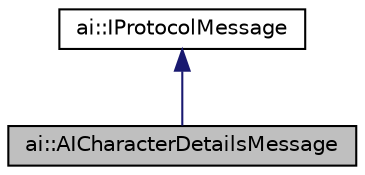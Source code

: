 digraph "ai::AICharacterDetailsMessage"
{
  edge [fontname="Helvetica",fontsize="10",labelfontname="Helvetica",labelfontsize="10"];
  node [fontname="Helvetica",fontsize="10",shape=record];
  Node1 [label="ai::AICharacterDetailsMessage",height=0.2,width=0.4,color="black", fillcolor="grey75", style="filled", fontcolor="black"];
  Node2 -> Node1 [dir="back",color="midnightblue",fontsize="10",style="solid",fontname="Helvetica"];
  Node2 [label="ai::IProtocolMessage",height=0.2,width=0.4,color="black", fillcolor="white", style="filled",URL="$classai_1_1IProtocolMessage.html",tooltip="A protocol message is used for the serialization of the ai states for remote debugging. "];
}
